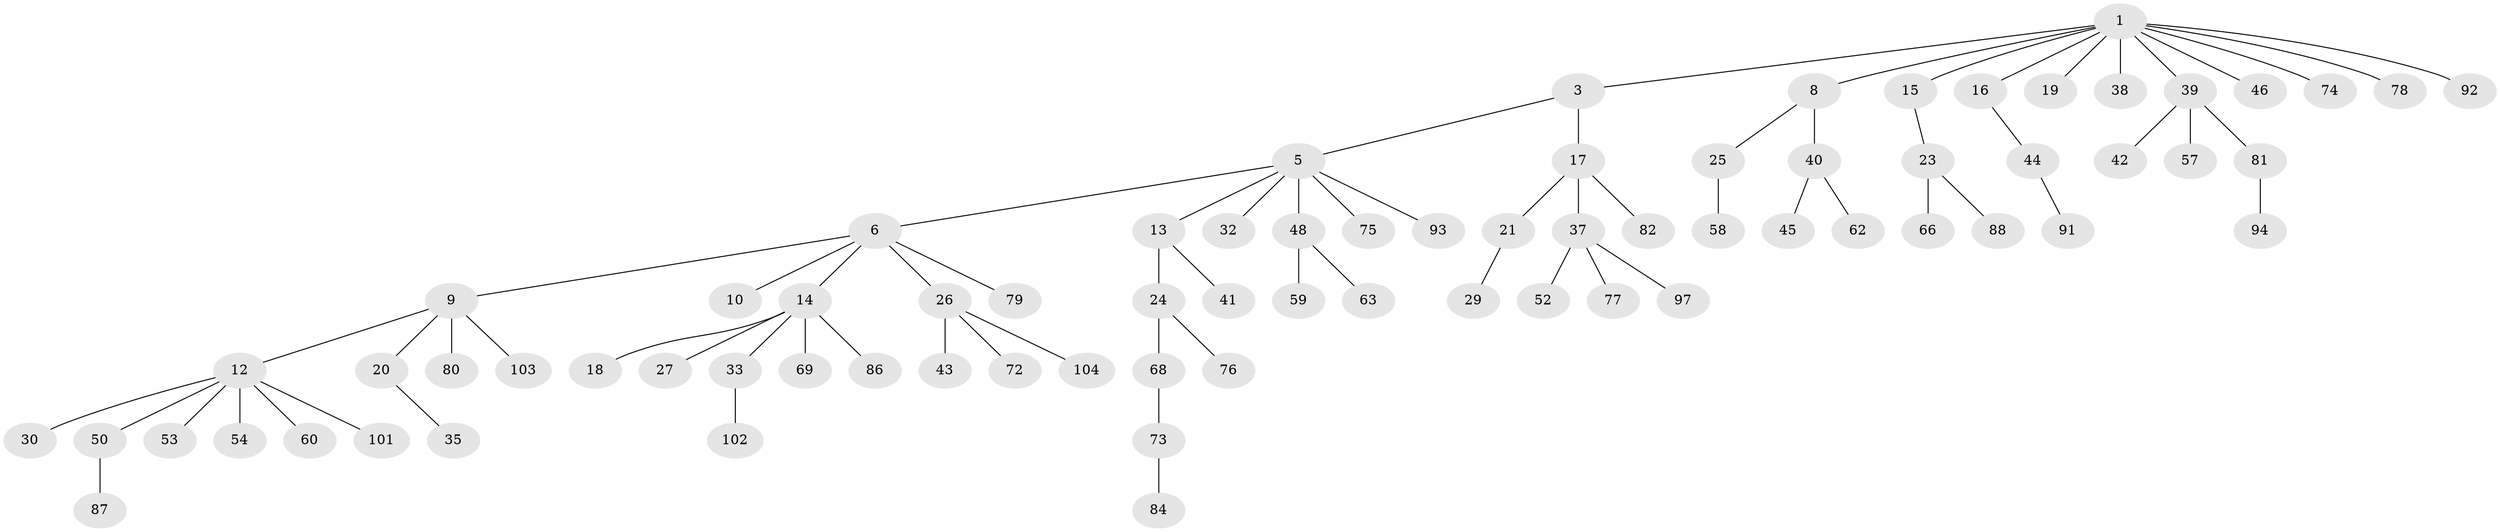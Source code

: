 // Generated by graph-tools (version 1.1) at 2025/52/02/27/25 19:52:13]
// undirected, 75 vertices, 74 edges
graph export_dot {
graph [start="1"]
  node [color=gray90,style=filled];
  1 [super="+2"];
  3 [super="+4"];
  5 [super="+7"];
  6 [super="+11"];
  8 [super="+28"];
  9 [super="+51"];
  10;
  12 [super="+49"];
  13;
  14 [super="+22"];
  15;
  16 [super="+65"];
  17;
  18;
  19 [super="+56"];
  20 [super="+36"];
  21 [super="+47"];
  23 [super="+83"];
  24 [super="+31"];
  25;
  26 [super="+34"];
  27 [super="+70"];
  29;
  30;
  32 [super="+67"];
  33 [super="+100"];
  35;
  37 [super="+105"];
  38;
  39 [super="+64"];
  40;
  41 [super="+61"];
  42 [super="+71"];
  43;
  44;
  45;
  46;
  48 [super="+55"];
  50 [super="+89"];
  52;
  53 [super="+95"];
  54;
  57 [super="+90"];
  58;
  59;
  60;
  62 [super="+99"];
  63 [super="+85"];
  66;
  68;
  69;
  72;
  73 [super="+96"];
  74;
  75;
  76;
  77;
  78;
  79;
  80;
  81;
  82;
  84;
  86;
  87;
  88;
  91;
  92;
  93 [super="+98"];
  94;
  97;
  101;
  102;
  103;
  104;
  1 -- 8;
  1 -- 19;
  1 -- 74;
  1 -- 3;
  1 -- 38;
  1 -- 39;
  1 -- 46;
  1 -- 15;
  1 -- 16;
  1 -- 78;
  1 -- 92;
  3 -- 5;
  3 -- 17;
  5 -- 6;
  5 -- 13;
  5 -- 48;
  5 -- 75;
  5 -- 32;
  5 -- 93;
  6 -- 9;
  6 -- 10;
  6 -- 79;
  6 -- 26;
  6 -- 14;
  8 -- 25;
  8 -- 40;
  9 -- 12;
  9 -- 20;
  9 -- 80;
  9 -- 103;
  12 -- 30;
  12 -- 53;
  12 -- 60;
  12 -- 50;
  12 -- 101;
  12 -- 54;
  13 -- 24;
  13 -- 41;
  14 -- 18;
  14 -- 27;
  14 -- 86;
  14 -- 33;
  14 -- 69;
  15 -- 23;
  16 -- 44;
  17 -- 21;
  17 -- 37;
  17 -- 82;
  20 -- 35;
  21 -- 29;
  23 -- 66;
  23 -- 88;
  24 -- 68;
  24 -- 76;
  25 -- 58;
  26 -- 43;
  26 -- 72;
  26 -- 104;
  33 -- 102;
  37 -- 52;
  37 -- 77;
  37 -- 97;
  39 -- 42;
  39 -- 57;
  39 -- 81;
  40 -- 45;
  40 -- 62;
  44 -- 91;
  48 -- 63;
  48 -- 59;
  50 -- 87;
  68 -- 73;
  73 -- 84;
  81 -- 94;
}
